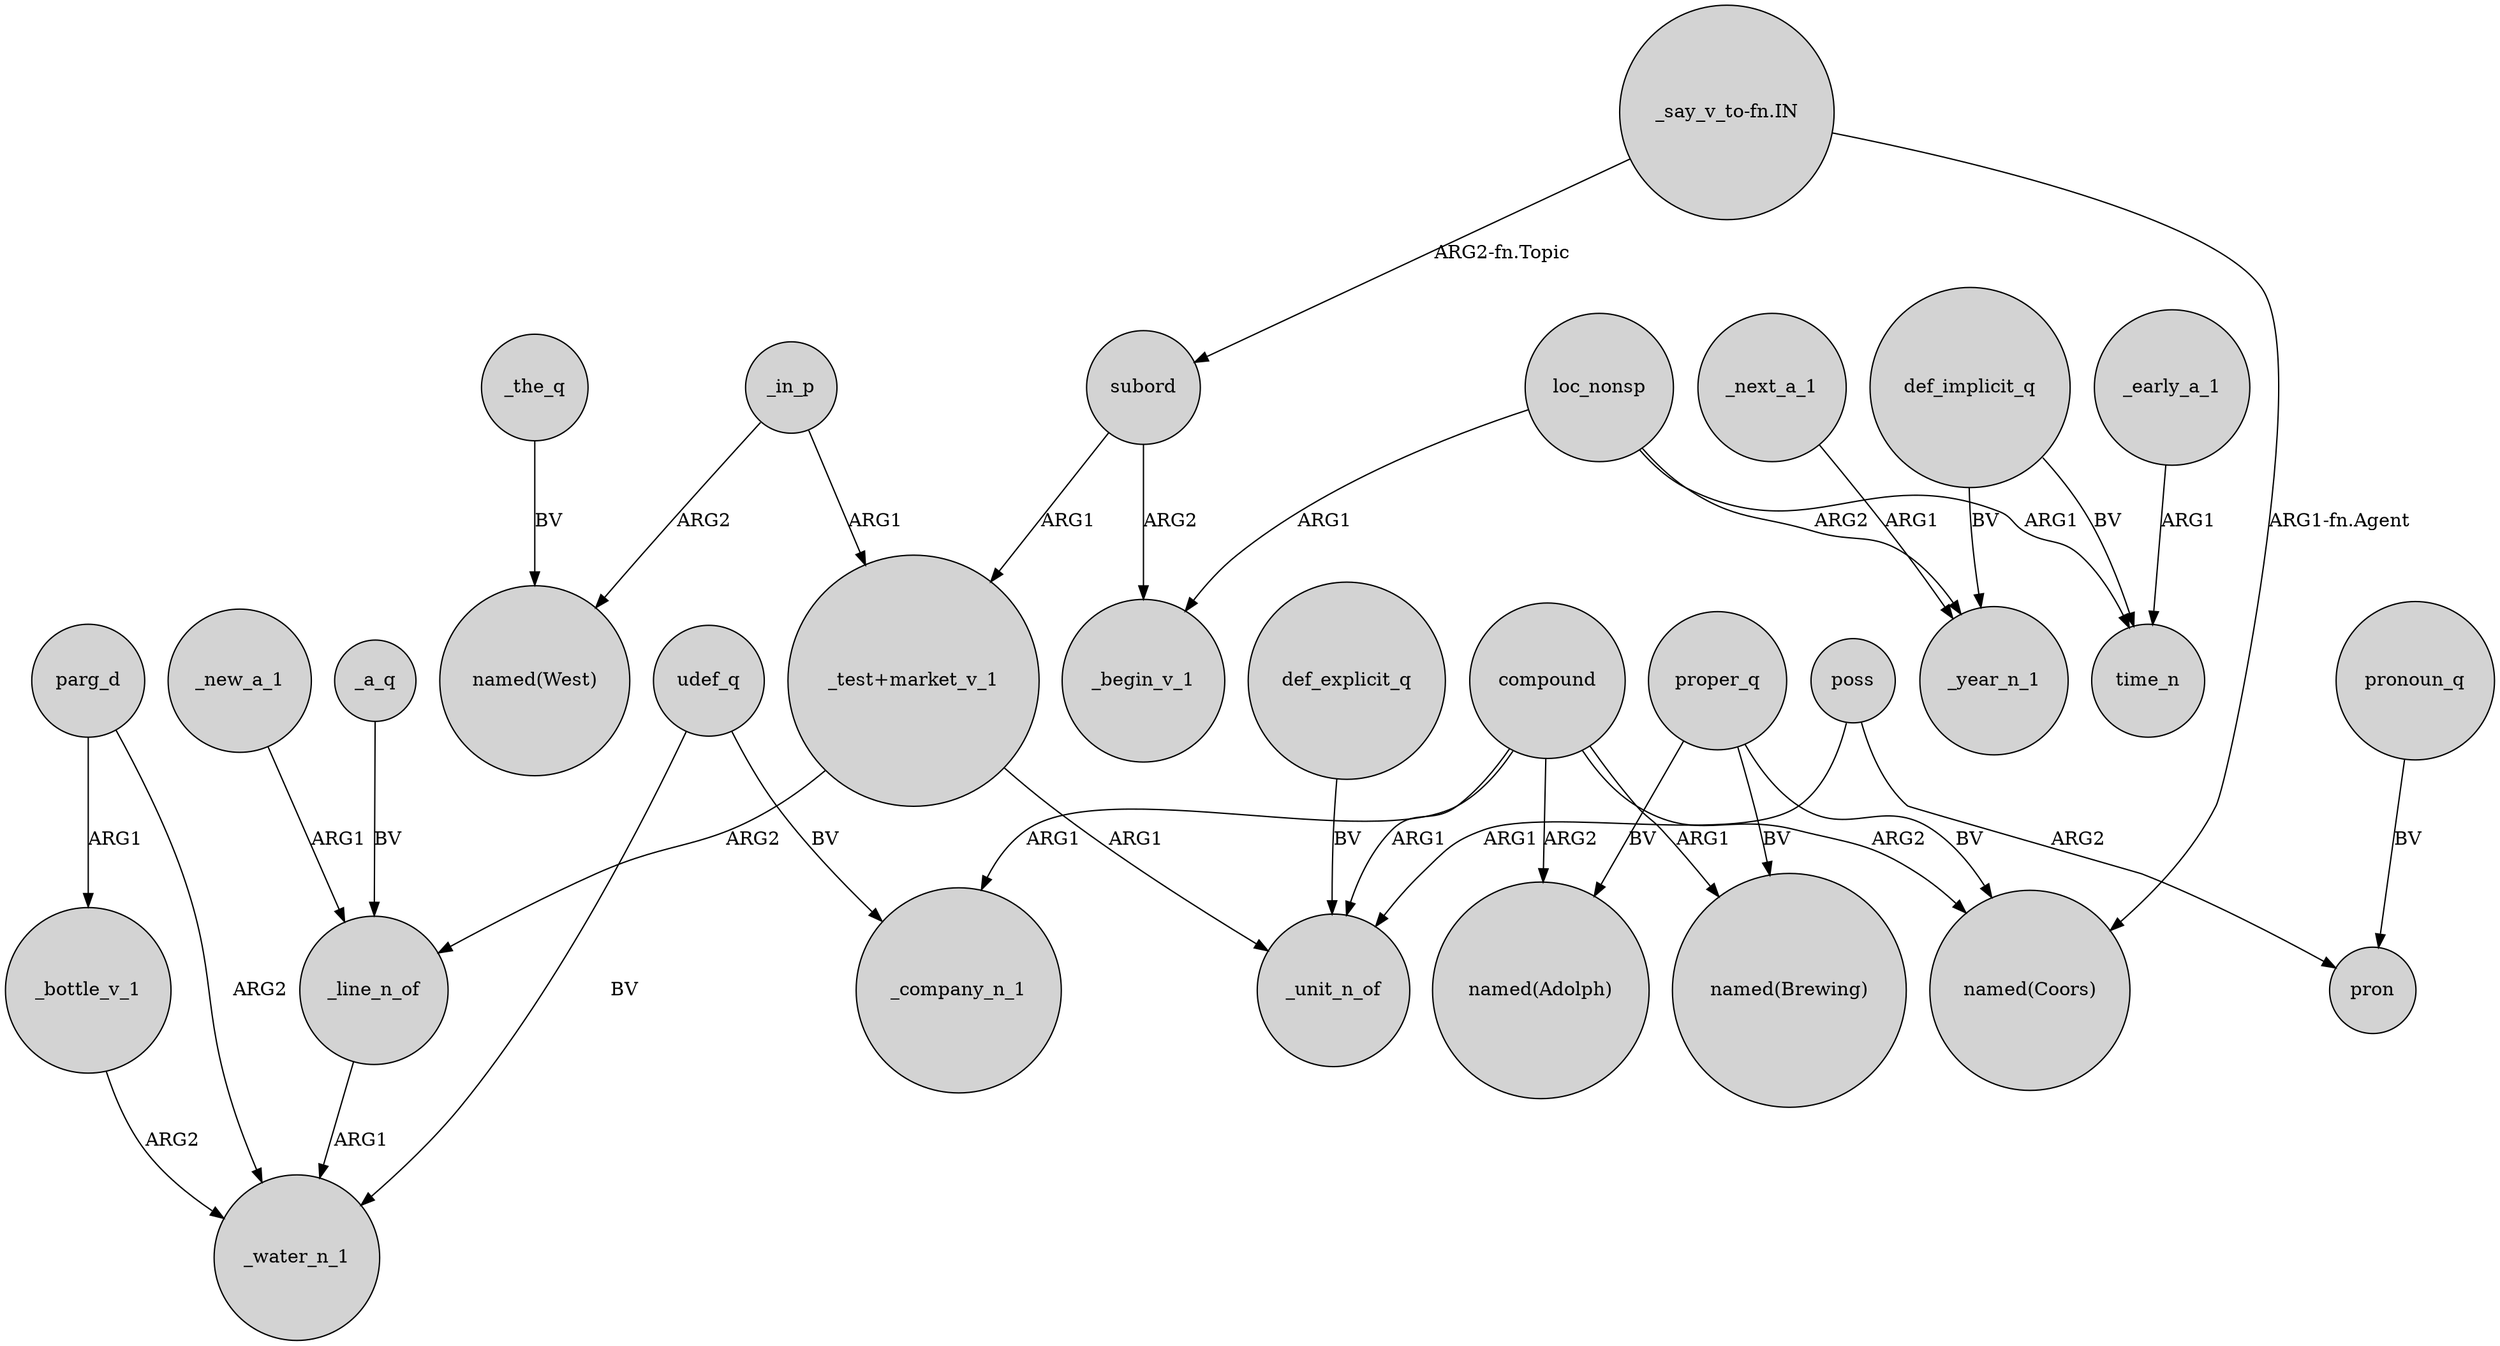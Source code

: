 digraph {
	node [shape=circle style=filled]
	_new_a_1 -> _line_n_of [label=ARG1]
	"_say_v_to-fn.IN" -> "named(Coors)" [label="ARG1-fn.Agent"]
	poss -> pron [label=ARG2]
	"_test+market_v_1" -> _unit_n_of [label=ARG1]
	def_implicit_q -> _year_n_1 [label=BV]
	def_explicit_q -> _unit_n_of [label=BV]
	compound -> _unit_n_of [label=ARG1]
	compound -> "named(Brewing)" [label=ARG1]
	_line_n_of -> _water_n_1 [label=ARG1]
	parg_d -> _water_n_1 [label=ARG2]
	parg_d -> _bottle_v_1 [label=ARG1]
	"_test+market_v_1" -> _line_n_of [label=ARG2]
	compound -> _company_n_1 [label=ARG1]
	compound -> "named(Adolph)" [label=ARG2]
	loc_nonsp -> time_n [label=ARG1]
	_bottle_v_1 -> _water_n_1 [label=ARG2]
	_a_q -> _line_n_of [label=BV]
	loc_nonsp -> _begin_v_1 [label=ARG1]
	proper_q -> "named(Brewing)" [label=BV]
	pronoun_q -> pron [label=BV]
	poss -> _unit_n_of [label=ARG1]
	udef_q -> _water_n_1 [label=BV]
	_next_a_1 -> _year_n_1 [label=ARG1]
	subord -> _begin_v_1 [label=ARG2]
	_in_p -> "named(West)" [label=ARG2]
	loc_nonsp -> _year_n_1 [label=ARG2]
	"_say_v_to-fn.IN" -> subord [label="ARG2-fn.Topic"]
	proper_q -> "named(Coors)" [label=BV]
	proper_q -> "named(Adolph)" [label=BV]
	_early_a_1 -> time_n [label=ARG1]
	_in_p -> "_test+market_v_1" [label=ARG1]
	_the_q -> "named(West)" [label=BV]
	compound -> "named(Coors)" [label=ARG2]
	udef_q -> _company_n_1 [label=BV]
	def_implicit_q -> time_n [label=BV]
	subord -> "_test+market_v_1" [label=ARG1]
}

